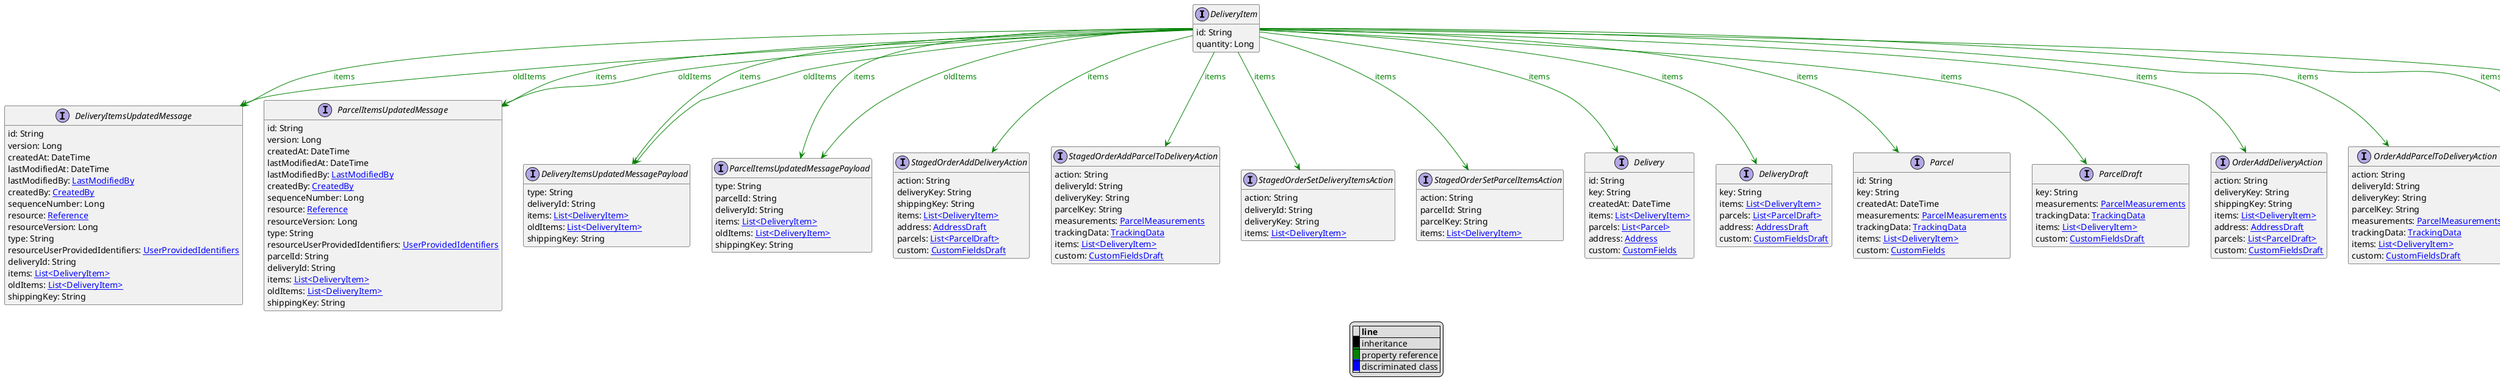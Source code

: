 @startuml

hide empty fields
hide empty methods
legend
|= |= line |
|<back:black>   </back>| inheritance |
|<back:green>   </back>| property reference |
|<back:blue>   </back>| discriminated class |
endlegend
interface DeliveryItem [[DeliveryItem.svg]]  {
    id: String
    quantity: Long
}



interface DeliveryItemsUpdatedMessage [[DeliveryItemsUpdatedMessage.svg]]  {
    id: String
    version: Long
    createdAt: DateTime
    lastModifiedAt: DateTime
    lastModifiedBy: [[LastModifiedBy.svg LastModifiedBy]]
    createdBy: [[CreatedBy.svg CreatedBy]]
    sequenceNumber: Long
    resource: [[Reference.svg Reference]]
    resourceVersion: Long
    type: String
    resourceUserProvidedIdentifiers: [[UserProvidedIdentifiers.svg UserProvidedIdentifiers]]
    deliveryId: String
    items: [[DeliveryItem.svg List<DeliveryItem>]]
    oldItems: [[DeliveryItem.svg List<DeliveryItem>]]
    shippingKey: String
}
interface ParcelItemsUpdatedMessage [[ParcelItemsUpdatedMessage.svg]]  {
    id: String
    version: Long
    createdAt: DateTime
    lastModifiedAt: DateTime
    lastModifiedBy: [[LastModifiedBy.svg LastModifiedBy]]
    createdBy: [[CreatedBy.svg CreatedBy]]
    sequenceNumber: Long
    resource: [[Reference.svg Reference]]
    resourceVersion: Long
    type: String
    resourceUserProvidedIdentifiers: [[UserProvidedIdentifiers.svg UserProvidedIdentifiers]]
    parcelId: String
    deliveryId: String
    items: [[DeliveryItem.svg List<DeliveryItem>]]
    oldItems: [[DeliveryItem.svg List<DeliveryItem>]]
    shippingKey: String
}
interface DeliveryItemsUpdatedMessagePayload [[DeliveryItemsUpdatedMessagePayload.svg]]  {
    type: String
    deliveryId: String
    items: [[DeliveryItem.svg List<DeliveryItem>]]
    oldItems: [[DeliveryItem.svg List<DeliveryItem>]]
    shippingKey: String
}
interface ParcelItemsUpdatedMessagePayload [[ParcelItemsUpdatedMessagePayload.svg]]  {
    type: String
    parcelId: String
    deliveryId: String
    items: [[DeliveryItem.svg List<DeliveryItem>]]
    oldItems: [[DeliveryItem.svg List<DeliveryItem>]]
    shippingKey: String
}
interface StagedOrderAddDeliveryAction [[StagedOrderAddDeliveryAction.svg]]  {
    action: String
    deliveryKey: String
    shippingKey: String
    items: [[DeliveryItem.svg List<DeliveryItem>]]
    address: [[AddressDraft.svg AddressDraft]]
    parcels: [[ParcelDraft.svg List<ParcelDraft>]]
    custom: [[CustomFieldsDraft.svg CustomFieldsDraft]]
}
interface StagedOrderAddParcelToDeliveryAction [[StagedOrderAddParcelToDeliveryAction.svg]]  {
    action: String
    deliveryId: String
    deliveryKey: String
    parcelKey: String
    measurements: [[ParcelMeasurements.svg ParcelMeasurements]]
    trackingData: [[TrackingData.svg TrackingData]]
    items: [[DeliveryItem.svg List<DeliveryItem>]]
    custom: [[CustomFieldsDraft.svg CustomFieldsDraft]]
}
interface StagedOrderSetDeliveryItemsAction [[StagedOrderSetDeliveryItemsAction.svg]]  {
    action: String
    deliveryId: String
    deliveryKey: String
    items: [[DeliveryItem.svg List<DeliveryItem>]]
}
interface StagedOrderSetParcelItemsAction [[StagedOrderSetParcelItemsAction.svg]]  {
    action: String
    parcelId: String
    parcelKey: String
    items: [[DeliveryItem.svg List<DeliveryItem>]]
}
interface Delivery [[Delivery.svg]]  {
    id: String
    key: String
    createdAt: DateTime
    items: [[DeliveryItem.svg List<DeliveryItem>]]
    parcels: [[Parcel.svg List<Parcel>]]
    address: [[Address.svg Address]]
    custom: [[CustomFields.svg CustomFields]]
}
interface DeliveryDraft [[DeliveryDraft.svg]]  {
    key: String
    items: [[DeliveryItem.svg List<DeliveryItem>]]
    parcels: [[ParcelDraft.svg List<ParcelDraft>]]
    address: [[AddressDraft.svg AddressDraft]]
    custom: [[CustomFieldsDraft.svg CustomFieldsDraft]]
}
interface Parcel [[Parcel.svg]]  {
    id: String
    key: String
    createdAt: DateTime
    measurements: [[ParcelMeasurements.svg ParcelMeasurements]]
    trackingData: [[TrackingData.svg TrackingData]]
    items: [[DeliveryItem.svg List<DeliveryItem>]]
    custom: [[CustomFields.svg CustomFields]]
}
interface ParcelDraft [[ParcelDraft.svg]]  {
    key: String
    measurements: [[ParcelMeasurements.svg ParcelMeasurements]]
    trackingData: [[TrackingData.svg TrackingData]]
    items: [[DeliveryItem.svg List<DeliveryItem>]]
    custom: [[CustomFieldsDraft.svg CustomFieldsDraft]]
}
interface OrderAddDeliveryAction [[OrderAddDeliveryAction.svg]]  {
    action: String
    deliveryKey: String
    shippingKey: String
    items: [[DeliveryItem.svg List<DeliveryItem>]]
    address: [[AddressDraft.svg AddressDraft]]
    parcels: [[ParcelDraft.svg List<ParcelDraft>]]
    custom: [[CustomFieldsDraft.svg CustomFieldsDraft]]
}
interface OrderAddParcelToDeliveryAction [[OrderAddParcelToDeliveryAction.svg]]  {
    action: String
    deliveryId: String
    deliveryKey: String
    parcelKey: String
    measurements: [[ParcelMeasurements.svg ParcelMeasurements]]
    trackingData: [[TrackingData.svg TrackingData]]
    items: [[DeliveryItem.svg List<DeliveryItem>]]
    custom: [[CustomFieldsDraft.svg CustomFieldsDraft]]
}
interface OrderSetDeliveryItemsAction [[OrderSetDeliveryItemsAction.svg]]  {
    action: String
    deliveryId: String
    deliveryKey: String
    items: [[DeliveryItem.svg List<DeliveryItem>]]
}
interface OrderSetParcelItemsAction [[OrderSetParcelItemsAction.svg]]  {
    action: String
    parcelId: String
    parcelKey: String
    items: [[DeliveryItem.svg List<DeliveryItem>]]
}

DeliveryItem --> DeliveryItemsUpdatedMessage #green;text:green : "items"
DeliveryItem --> DeliveryItemsUpdatedMessage #green;text:green : "oldItems"
DeliveryItem --> ParcelItemsUpdatedMessage #green;text:green : "items"
DeliveryItem --> ParcelItemsUpdatedMessage #green;text:green : "oldItems"
DeliveryItem --> DeliveryItemsUpdatedMessagePayload #green;text:green : "items"
DeliveryItem --> DeliveryItemsUpdatedMessagePayload #green;text:green : "oldItems"
DeliveryItem --> ParcelItemsUpdatedMessagePayload #green;text:green : "items"
DeliveryItem --> ParcelItemsUpdatedMessagePayload #green;text:green : "oldItems"
DeliveryItem --> StagedOrderAddDeliveryAction #green;text:green : "items"
DeliveryItem --> StagedOrderAddParcelToDeliveryAction #green;text:green : "items"
DeliveryItem --> StagedOrderSetDeliveryItemsAction #green;text:green : "items"
DeliveryItem --> StagedOrderSetParcelItemsAction #green;text:green : "items"
DeliveryItem --> Delivery #green;text:green : "items"
DeliveryItem --> DeliveryDraft #green;text:green : "items"
DeliveryItem --> Parcel #green;text:green : "items"
DeliveryItem --> ParcelDraft #green;text:green : "items"
DeliveryItem --> OrderAddDeliveryAction #green;text:green : "items"
DeliveryItem --> OrderAddParcelToDeliveryAction #green;text:green : "items"
DeliveryItem --> OrderSetDeliveryItemsAction #green;text:green : "items"
DeliveryItem --> OrderSetParcelItemsAction #green;text:green : "items"
@enduml
